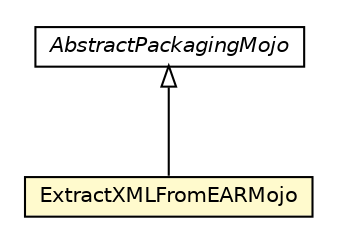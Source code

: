 #!/usr/local/bin/dot
#
# Class diagram 
# Generated by UMLGraph version R5_6-24-gf6e263 (http://www.umlgraph.org/)
#

digraph G {
	edge [fontname="Helvetica",fontsize=10,labelfontname="Helvetica",labelfontsize=10];
	node [fontname="Helvetica",fontsize=10,shape=plaintext];
	nodesep=0.25;
	ranksep=0.5;
	// fr.fastconnect.factory.tibco.bw.maven.packaging.ExtractXMLFromEARMojo
	c2372 [label=<<table title="fr.fastconnect.factory.tibco.bw.maven.packaging.ExtractXMLFromEARMojo" border="0" cellborder="1" cellspacing="0" cellpadding="2" port="p" bgcolor="lemonChiffon" href="./ExtractXMLFromEARMojo.html">
		<tr><td><table border="0" cellspacing="0" cellpadding="1">
<tr><td align="center" balign="center"> ExtractXMLFromEARMojo </td></tr>
		</table></td></tr>
		</table>>, URL="./ExtractXMLFromEARMojo.html", fontname="Helvetica", fontcolor="black", fontsize=10.0];
	// fr.fastconnect.factory.tibco.bw.maven.packaging.AbstractPackagingMojo
	c2377 [label=<<table title="fr.fastconnect.factory.tibco.bw.maven.packaging.AbstractPackagingMojo" border="0" cellborder="1" cellspacing="0" cellpadding="2" port="p" href="./AbstractPackagingMojo.html">
		<tr><td><table border="0" cellspacing="0" cellpadding="1">
<tr><td align="center" balign="center"><font face="Helvetica-Oblique"> AbstractPackagingMojo </font></td></tr>
		</table></td></tr>
		</table>>, URL="./AbstractPackagingMojo.html", fontname="Helvetica", fontcolor="black", fontsize=10.0];
	//fr.fastconnect.factory.tibco.bw.maven.packaging.ExtractXMLFromEARMojo extends fr.fastconnect.factory.tibco.bw.maven.packaging.AbstractPackagingMojo
	c2377:p -> c2372:p [dir=back,arrowtail=empty];
}

